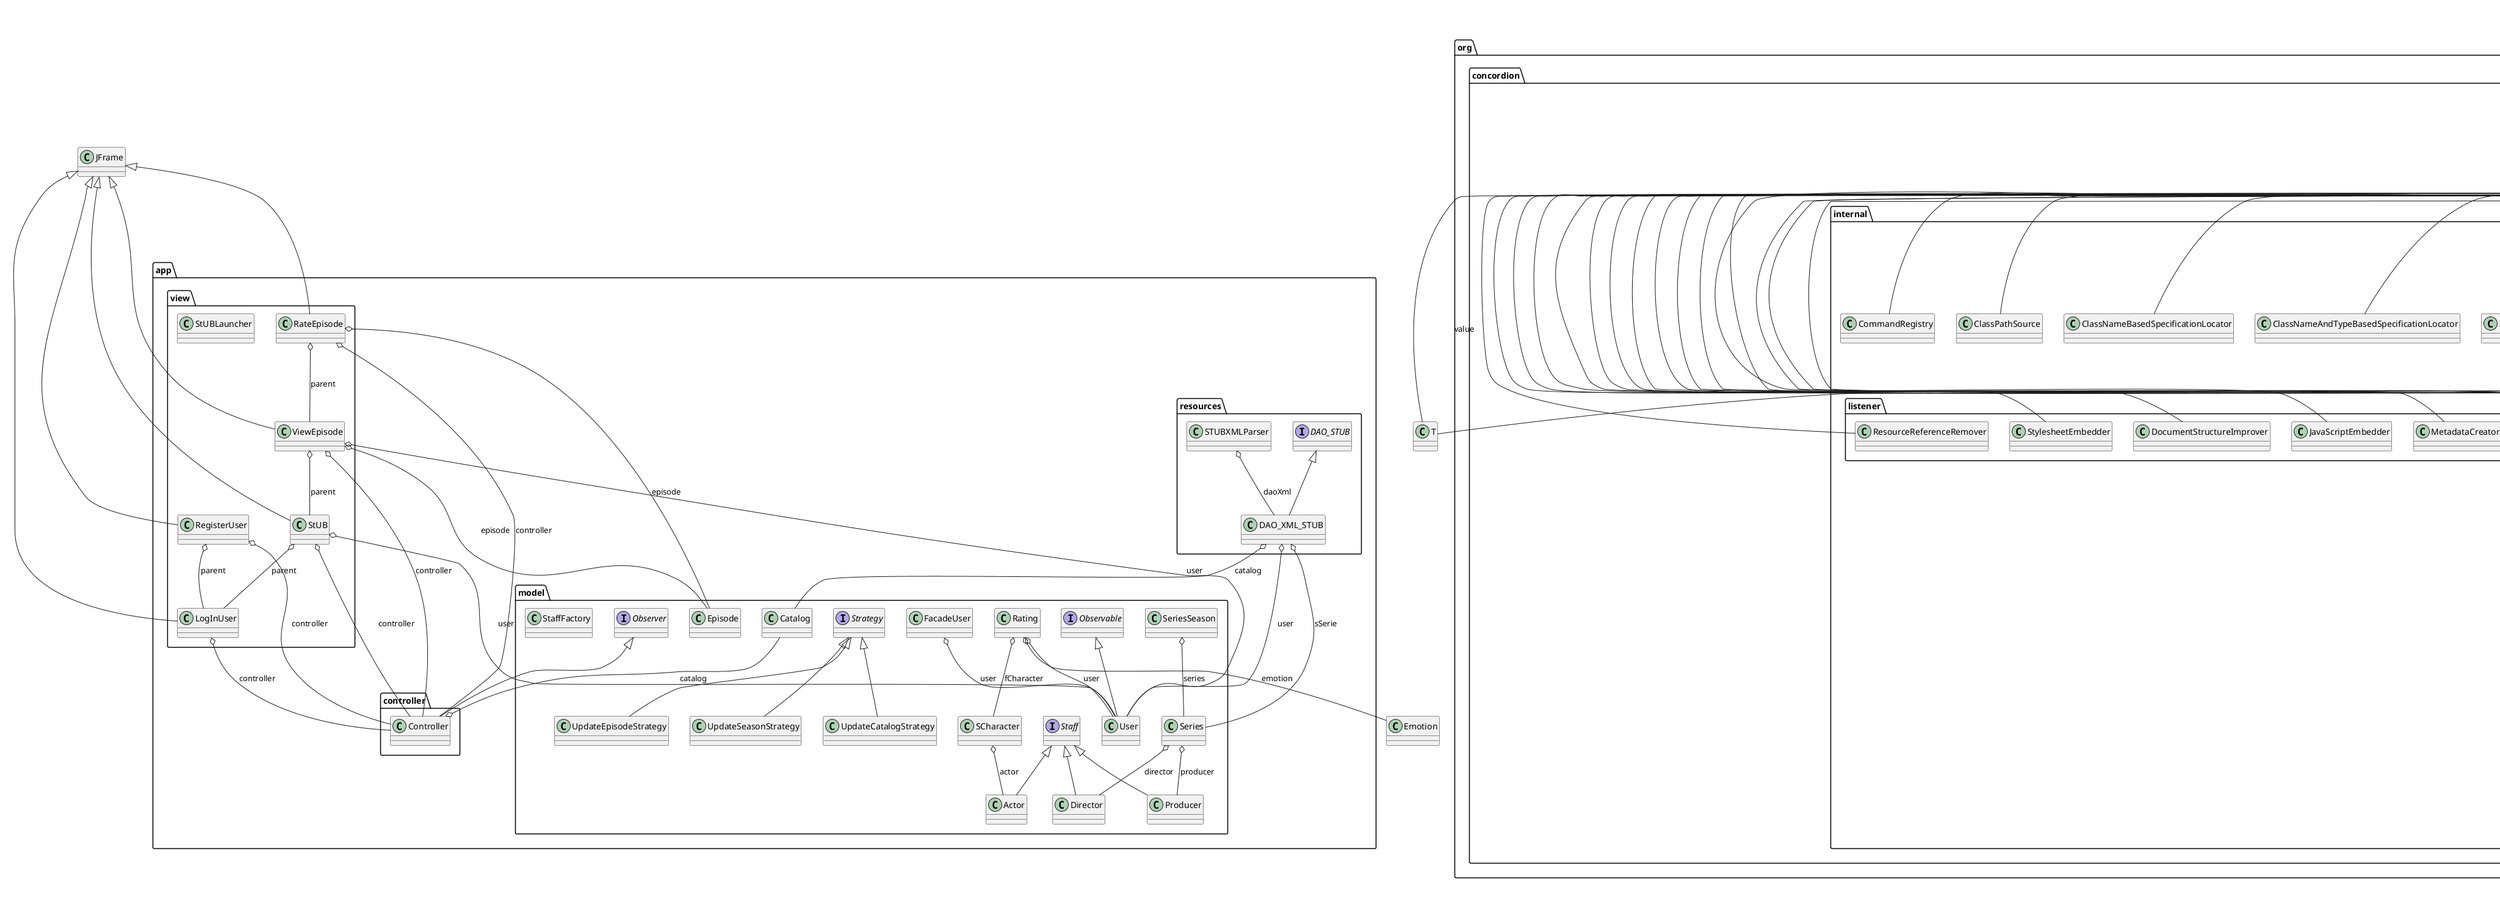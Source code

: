 @startuml

title __STUB_YESTE_GUERRERO_CABEZAS's Class Diagram__\n

  package org.concordion {
    package org.concordion.internal {
      package org.concordion.internal.command {
        package org.concordion.internal.command.strategies {
          abstract class AbstractChangingOrderRowsMatchStrategy {
          }
        }
      }
    }
  }
  

  package org.concordion {
    package org.concordion.api {
      abstract class AbstractCommand {
      }
    }
  }
  

  package org.concordion {
    package org.concordion.api {
      abstract class AbstractCommandDecorator {
      }
    }
  }
  

  package org.concordion {
    package org.concordion.api {
      package org.concordion.api.listener {
        abstract class AbstractElementEvent {
        }
      }
    }
  }
  

  package org.concordion {
    package org.concordion.internal {
      abstract class AbstractResultSummary {
      }
    }
  }
  

  package org.concordion {
    package org.concordion.api {
      package org.concordion.api.listener {
        abstract class AbstractRunEvent {
        }
      }
    }
  }
  

  package app.model {
    class Actor {
    }
  }
  

  package org.concordion {
    package org.concordion.api {
      interface AfterExample {
      }
    }
  }
  

  package org.concordion {
    package org.concordion.api {
      interface AfterSpecification {
      }
    }
  }
  

  package org.concordion {
    package org.concordion.api {
      interface AfterSuite {
      }
    }
  }
  

  package org.concordion {
    package org.concordion.internal {
      package org.concordion.internal.util {
        class Announcer {
        }
      }
    }
  }
  

  package org.concordion {
    package org.concordion.internal {
      package org.concordion.internal.command {
        class AssertEqualsCommand {
        }
      }
    }
  }
  

  package org.concordion {
    package org.concordion.api {
      package org.concordion.api.listener {
        interface AssertEqualsListener {
        }
      }
    }
  }
  

  package org.concordion {
    package org.concordion.api {
      package org.concordion.api.listener {
        class AssertFailureEvent {
        }
      }
    }
  }
  

  package org.concordion {
    package org.concordion.internal {
      package org.concordion.internal.command {
        class AssertFalseCommand {
        }
      }
    }
  }
  

  package org.concordion {
    package org.concordion.api {
      package org.concordion.api.listener {
        interface AssertFalseListener {
        }
      }
    }
  }
  

  package org.concordion {
    package org.concordion.api {
      package org.concordion.api.listener {
        interface AssertListener {
        }
      }
    }
  }
  

  package org.concordion {
    package org.concordion.internal {
      package org.concordion.internal.listener {
        class AssertResultRenderer {
        }
      }
    }
  }
  

  package org.concordion {
    package org.concordion.api {
      package org.concordion.api.listener {
        class AssertSuccessEvent {
        }
      }
    }
  }
  

  package org.concordion {
    package org.concordion.internal {
      package org.concordion.internal.command {
        class AssertTrueCommand {
        }
      }
    }
  }
  

  package org.concordion {
    package org.concordion.api {
      package org.concordion.api.listener {
        interface AssertTrueListener {
        }
      }
    }
  }
  

  package org.concordion {
    package org.concordion.internal {
      package org.concordion.internal.parser.support {
        class Attribute {
        }
      }
    }
  }
  

  package org.concordion {
    package org.concordion.api {
      interface BeforeExample {
      }
    }
  }
  

  package org.concordion {
    package org.concordion.api {
      interface BeforeSpecification {
      }
    }
  }
  

  package org.concordion {
    package org.concordion.api {
      interface BeforeSuite {
      }
    }
  }
  

  package org.concordion {
    package org.concordion.internal {
      package org.concordion.internal.command {
        package org.concordion.internal.command.strategies {
          class BestMatchStrategy {
          }
        }
      }
    }
  }
  

  package org.concordion {
    package org.concordion.internal {
      package org.concordion.internal.command {
        abstract class BooleanCommand {
        }
      }
    }
  }
  

  package org.concordion {
    package org.concordion.internal {
      class BooleanExpectationChecker {
      }
    }
  }
  

  package org.concordion {
    package org.concordion.internal {
      package org.concordion.internal.listener {
        class BreadcrumbRenderer {
        }
      }
    }
  }
  

  package org.concordion {
    package org.concordion.internal {
      class BrowserStyleWhitespaceComparator {
      }
    }
  }
  

  package org.concordion {
    package org.concordion.internal {
      package org.concordion.internal.cache {
        class CacheResultSummary {
        }
      }
    }
  }
  

  package app.model {
    class Catalog {
    }
  }
  

  package org.concordion {
    package org.concordion.internal {
      class CatchAllExpectationChecker {
      }
    }
  }
  

  package org.concordion {
    package org.concordion.internal {
      class ChainOfExpectationCheckers {
      }
    }
  }
  

  package org.concordion {
    package org.concordion.internal {
      package org.concordion.internal.util {
        class Check {
        }
      }
    }
  }
  

  package org.concordion {
    package org.concordion.internal {
      class ClassNameAndTypeBasedSpecificationLocator {
      }
    }
  }
  

  package org.concordion {
    package org.concordion.internal {
      class ClassNameBasedSpecificationLocator {
      }
    }
  }
  

  package org.concordion {
    package org.concordion.internal {
      class ClassPathSource {
      }
    }
  }
  

  package org.concordion {
    package org.concordion.api {
      interface Command {
      }
    }
  }
  

  package org.concordion {
    package org.concordion.api {
      class CommandCall {
      }
    }
  }
  

  package org.concordion {
    package org.concordion.api {
      class CommandCallList {
      }
    }
  }
  

  package org.concordion {
    package org.concordion.api {
      interface CommandFactory {
      }
    }
  }
  

  package org.concordion {
    package org.concordion.internal {
      class CommandRegistry {
      }
    }
  }
  

  package org.concordion {
    package org.concordion.internal {
      package org.concordion.internal.cache {
        class CompositeRunOutput {
        }
      }
    }
  }
  

  package org.concordion {
    package org.concordion.internal {
      package org.concordion.internal.parser.support {
        class ConciseExpressionParser {
        }
      }
    }
  }
  

  package org.concordion {
    class Concordion {
    }
  }
  

  package org.concordion {
    package org.concordion.internal {
      class ConcordionAssertionError {
      }
    }
  }
  

  package org.concordion {
    package org.concordion.api {
      package org.concordion.api.listener {
        class ConcordionBuildEvent {
        }
      }
    }
  }
  

  package org.concordion {
    package org.concordion.api {
      package org.concordion.api.listener {
        interface ConcordionBuildListener {
        }
      }
    }
  }
  

  package org.concordion {
    package org.concordion.internal {
      class ConcordionBuilder {
      }
    }
  }
  

  package org.concordion {
    package org.concordion.api {
      package org.concordion.api.extension {
        interface ConcordionExtender {
        }
      }
    }
  }
  

  package org.concordion {
    package org.concordion.api {
      package org.concordion.api.extension {
        interface ConcordionExtension {
        }
      }
    }
  }
  

  package org.concordion {
    package org.concordion.api {
      package org.concordion.api.extension {
        interface ConcordionExtensionFactory {
        }
      }
    }
  }
  

  package org.concordion {
    package org.concordion.integration {
      package org.concordion.integration.junit4 {
        class ConcordionFrameworkMethod {
        }
      }
    }
  }
  

  package org.concordion {
    package org.concordion.internal {
      package org.concordion.internal.parser.markdown {
        class ConcordionHtmlSerializer {
        }
      }
    }
  }
  

  package org.concordion {
    package org.concordion.internal {
      package org.concordion.internal.parser.markdown {
        class ConcordionMarkdownException {
        }
      }
    }
  }
  

  package org.concordion {
    package org.concordion.api {
      package org.concordion.api.option {
        interface ConcordionOptions {
        }
      }
    }
  }
  

  package org.concordion {
    package org.concordion.internal {
      class ConcordionOptionsParser {
      }
    }
  }
  

  package org.concordion {
    package org.concordion.api {
      interface ConcordionResources {
      }
    }
  }
  

  package org.concordion {
    package org.concordion.internal {
      package org.concordion.internal.cache {
        class ConcordionRunOutput {
        }
      }
    }
  }
  

  package org.concordion {
    package org.concordion.integration {
      package org.concordion.integration.junit4 {
        class ConcordionRunner {
        }
      }
    }
  }
  

  package org.concordion {
    package org.concordion.api {
      interface ConcordionScoped {
      }
    }
  }
  

  package org.concordion {
    package org.concordion.internal {
      package org.concordion.internal.parser.support {
        class ConcordionStatement {
        }
      }
    }
  }
  

  package org.concordion {
    package org.concordion.internal {
      package org.concordion.internal.parser.support {
        class ConcordionSyntaxException {
        }
      }
    }
  }
  

  package org.concordion {
    package org.concordion.integration {
      package org.concordion.integration.junit3 {
        abstract class ConcordionTestCase {
        }
      }
    }
  }
  

  package org.concordion {
    package org.concordion.internal {
      class ConfigurationException {
      }
    }
  }
  

  package app.controller {
    class Controller {
    }
  }
  

  package app.resources {
    interface DAO_STUB {
    }
  }
  

  package app.resources {
    class DAO_XML_STUB {
    }
  }
  

  package org.concordion {
    package org.concordion.internal {
      package org.concordion.internal.runner {
        class DefaultConcordionRunner {
        }
      }
    }
  }
  

  package org.concordion {
    package org.concordion.internal {
      package org.concordion.internal.command {
        package org.concordion.internal.command.strategies {
          class DefaultMatchStrategy {
          }
        }
      }
    }
  }
  

  package app.model {
    class Director {
    }
  }
  

  package org.concordion {
    package org.concordion.internal {
      class DocumentParser {
      }
    }
  }
  

  package org.concordion {
    package org.concordion.api {
      package org.concordion.api.listener {
        interface DocumentParsingListener {
        }
      }
    }
  }
  

  package org.concordion {
    package org.concordion.internal {
      package org.concordion.internal.listener {
        class DocumentStructureImprover {
        }
      }
    }
  }
  

  package org.concordion {
    package org.concordion.internal {
      package org.concordion.internal.command {
        class EchoCommand {
        }
      }
    }
  }
  

  package org.concordion {
    package org.concordion.api {
      class Element {
      }
    }
  }
  

  package app.model {
    class Episode {
    }
  }
  

  package org.concordion {
    package org.concordion.api {
      interface Evaluator {
      }
    }
  }
  

  package org.concordion {
    package org.concordion.api {
      interface EvaluatorFactory {
      }
    }
  }
  

  package org.concordion {
    package org.concordion.internal {
      package org.concordion.internal.command {
        class ExampleCommand {
        }
      }
    }
  }
  

  package org.concordion {
    package org.concordion.api {
      class ExampleCommandCall {
      }
    }
  }
  

  package org.concordion {
    package org.concordion.api {
      package org.concordion.api.listener {
        class ExampleEvent {
        }
      }
    }
  }
  

  package org.concordion {
    package org.concordion.api {
      package org.concordion.api.listener {
        interface ExampleListener {
        }
      }
    }
  }
  

  package org.concordion {
    package org.concordion.api {
      interface ExampleName {
      }
    }
  }
  

  package org.concordion {
    package org.concordion.internal {
      package org.concordion.internal.command {
        package org.concordion.internal.command.executeCommand {
          class ExecuteCommand {
          }
        }
      }
    }
  }
  

  package org.concordion {
    package org.concordion.internal {
      package org.concordion.internal.command {
        package org.concordion.internal.command.executeCommand {
          package org.concordion.internal.command.executeCommand.modificationStrategies {
            class ExecuteCommandListModification {
            }
          }
        }
      }
    }
  }
  

  package org.concordion {
    package org.concordion.internal {
      package org.concordion.internal.command {
        package org.concordion.internal.command.executeCommand {
          package org.concordion.internal.command.executeCommand.modificationStrategies {
            abstract class ExecuteCommandModification {
            }
          }
        }
      }
    }
  }
  

  package org.concordion {
    package org.concordion.internal {
      package org.concordion.internal.command {
        package org.concordion.internal.command.executeCommand {
          package org.concordion.internal.command.executeCommand.modificationStrategies {
            class ExecuteCommandTableModification {
            }
          }
        }
      }
    }
  }
  

  package org.concordion {
    package org.concordion.api {
      package org.concordion.api.listener {
        class ExecuteEvent {
        }
      }
    }
  }
  

  package org.concordion {
    package org.concordion.api {
      package org.concordion.api.listener {
        interface ExecuteListener {
        }
      }
    }
  }
  

  package org.concordion {
    package org.concordion.internal {
      interface ExpectationChecker {
      }
    }
  }
  

  package org.concordion {
    package org.concordion.api {
      interface ExpectedToFail {
      }
    }
  }
  

  package org.concordion {
    package org.concordion.api {
      interface ExpectedToPass {
      }
    }
  }
  

  package org.concordion {
    package org.concordion.api {
      package org.concordion.api.listener {
        class ExpressionEvaluatedEvent {
        }
      }
    }
  }
  

  package org.concordion {
    package org.concordion.internal {
      interface ExpressionValidator {
      }
    }
  }
  

  package org.concordion {
    package org.concordion.api {
      package org.concordion.api.extension {
        interface Extension {
        }
      }
    }
  }
  

  package org.concordion {
    package org.concordion.internal {
      package org.concordion.internal.extension {
        class ExtensionChecker {
        }
      }
    }
  }
  

  package org.concordion {
    package org.concordion.internal {
      package org.concordion.internal.extension {
        class ExtensionInitialisationException {
        }
      }
    }
  }
  

  package org.concordion {
    package org.concordion.api {
      package org.concordion.api.extension {
        interface Extensions {
        }
      }
    }
  }
  

  package app.model {
    class FacadeUser {
    }
  }
  

  package org.concordion {
    package org.concordion.api {
      interface FailFast {
      }
    }
  }
  

  package org.concordion {
    package org.concordion.internal {
      class FailFastException {
      }
    }
  }
  

  package org.concordion {
    package org.concordion.internal {
      class FileTarget {
      }
    }
  }
  

  package org.concordion {
    package org.concordion.internal {
      class FileTargetWithSuffix {
      }
    }
  }
  

  package org.concordion {
    package org.concordion.api {
      interface Fixture {
      }
    }
  }
  

  package org.concordion {
    package org.concordion.api {
      interface FixtureDeclarations {
      }
    }
  }
  

  package org.concordion {
    package org.concordion.internal {
      package org.concordion.internal.listener {
        class FixtureExampleHook {
        }
      }
    }
  }
  

  package org.concordion {
    package org.concordion.internal {
      package org.concordion.internal.extension {
        class FixtureExtensionLoader {
        }
      }
    }
  }
  

  package org.concordion {
    package org.concordion.internal {
      class FixtureInstance {
      }
    }
  }
  

  package org.concordion {
    package org.concordion.internal {
      class FixtureOptionsLoader {
      }
    }
  }
  

  package org.concordion {
    package org.concordion.internal {
      class FixtureRunner {
      }
    }
  }
  

  package org.concordion {
    package org.concordion.internal {
      class FixtureSpecificationMapper {
      }
    }
  }
  

  package org.concordion {
    package org.concordion.internal {
      class FixtureType {
      }
    }
  }
  

  package org.concordion {
    package org.concordion.api {
      interface FullOGNL {
      }
    }
  }
  

  package org.concordion {
    package org.concordion.api {
      enum ImplementationStatus {
      }
    }
  }
  

  package org.concordion {
    package org.concordion.internal {
      enum ImplementationStatusChecker {
      }
    }
  }
  

  package org.concordion {
    package org.concordion.internal {
      class InvalidExpressionException {
      }
    }
  }
  

  package org.concordion {
    package org.concordion.integration {
      package org.concordion.integration.junit3 {
        class JUnit3FrameworkProvider {
        }
      }
    }
  }
  

  package org.concordion {
    package org.concordion.integration {
      package org.concordion.integration.junit4 {
        class JUnit4FrameworkProvider {
        }
      }
    }
  }
  

  package org.concordion {
    package org.concordion.internal {
      package org.concordion.internal.listener {
        class JavaScriptEmbedder {
        }
      }
    }
  }
  

  package org.concordion {
    package org.concordion.internal {
      package org.concordion.internal.listener {
        class JavaScriptLinker {
        }
      }
    }
  }
  

  package org.concordion {
    package org.concordion.internal {
      package org.concordion.internal.command {
        package org.concordion.internal.command.strategies {
          class KeyMatchStrategy {
          }
        }
      }
    }
  }
  

  package org.concordion {
    package org.concordion.internal {
      package org.concordion.internal.parser.markdown {
        class LinkNode {
        }
      }
    }
  }
  

  package org.concordion {
    package org.concordion.internal {
      class ListEntry {
      }
    }
  }
  

  package org.concordion {
    package org.concordion.internal {
      class ListSupport {
      }
    }
  }
  

  package org.concordion {
    package org.concordion.internal {
      package org.concordion.internal.command {
        class LocalTextDecorator {
        }
      }
    }
  }
  

  package app.view {
    class LogInUser {
    }
  }
  

  package org.concordion {
    package org.concordion.internal {
      package org.concordion.internal.parser.markdown {
        class MarkdownConverter {
        }
      }
    }
  }
  

  package org.concordion {
    package org.concordion.api {
      package org.concordion.api.option {
        enum MarkdownExtensions {
        }
      }
    }
  }
  

  package org.concordion {
    package org.concordion.internal {
      package org.concordion.internal.parser.markdown {
        class MarkdownParser {
        }
      }
    }
  }
  

  package org.concordion {
    package org.concordion.internal {
      package org.concordion.internal.listener {
        class MetadataCreator {
        }
      }
    }
  }
  

  package org.concordion {
    package org.concordion.api {
      package org.concordion.api.listener {
        class MissingRowEvent {
        }
      }
    }
  }
  

  package org.concordion {
    package org.concordion.internal {
      class MultiPattern {
      }
    }
  }
  

  package org.concordion {
    package org.concordion.api {
      class MultiValueResult {
      }
    }
  }
  

  package app.model {
    interface Observable {
    }
  }
  

  package app.model {
    interface Observer {
    }
  }
  

  package org.concordion {
    package org.concordion.internal {
      class OgnlEvaluator {
      }
    }
  }
  

  package org.concordion {
    package org.concordion.internal {
      class OgnlEvaluatorFactory {
      }
    }
  }
  

  package org.concordion {
    package org.concordion.api {
      package org.concordion.api.listener {
        class OuterExampleEvent {
        }
      }
    }
  }
  

  package org.concordion {
    package org.concordion.api {
      package org.concordion.api.listener {
        interface OuterExampleListener {
        }
      }
    }
  }
  

  package org.concordion {
    package org.concordion.internal {
      package org.concordion.internal.listener {
        class PageFooterRenderer {
        }
      }
    }
  }
  

  package org.concordion {
    package org.concordion.internal {
      interface ParameterSupplier {
      }
    }
  }
  

  package org.concordion {
    package org.concordion.internal {
      class ParsingException {
      }
    }
  }
  

  package app.model {
    class Producer {
    }
  }
  

  package app.view {
    class RateEpisode {
    }
  }
  

  package app.model {
    class Rating {
    }
  }
  

  package app.view {
    class RegisterUser {
    }
  }
  

  package org.concordion {
    package org.concordion.api {
      class Resource {
      }
    }
  }
  

  package org.concordion {
    package org.concordion.internal {
      class ResourceFinder {
      }
    }
  }
  

  package org.concordion {
    package org.concordion.internal {
      package org.concordion.internal.listener {
        class ResourceReferenceRemover {
        }
      }
    }
  }
  

  package org.concordion {
    package org.concordion.internal {
      class ResourceToCopy {
      }
    }
  }
  

  package org.concordion {
    package org.concordion.api {
      enum Result {
      }
    }
  }
  

  package org.concordion {
    package org.concordion.internal {
      package org.concordion.internal.command {
        interface ResultAnnouncer {
        }
      }
    }
  }
  

  package org.concordion {
    package org.concordion.api {
      interface ResultRecorder {
      }
    }
  }
  

  package org.concordion {
    package org.concordion.api {
      interface ResultSummary {
      }
    }
  }
  

  package org.concordion {
    package org.concordion.internal {
      class Row {
      }
    }
  }
  

  package org.concordion {
    package org.concordion.internal {
      package org.concordion.internal.command {
        package org.concordion.internal.command.strategies {
          abstract class RowsMatchStrategy {
          }
        }
      }
    }
  }
  

  package org.concordion {
    package org.concordion.internal {
      package org.concordion.internal.command {
        class RunCommand {
        }
      }
    }
  }
  

  package org.concordion {
    package org.concordion.internal {
      package org.concordion.internal.parser.markdown {
        class RunCommandLinkRenderer {
        }
      }
    }
  }
  

  package org.concordion {
    package org.concordion.api {
      package org.concordion.api.listener {
        class RunFailureEvent {
        }
      }
    }
  }
  

  package org.concordion {
    package org.concordion.api {
      package org.concordion.api.listener {
        class RunIgnoreEvent {
        }
      }
    }
  }
  

  package org.concordion {
    package org.concordion.api {
      package org.concordion.api.listener {
        interface RunListener {
        }
      }
    }
  }
  

  package org.concordion {
    package org.concordion.internal {
      interface RunOutput {
      }
    }
  }
  

  package org.concordion {
    package org.concordion.internal {
      package org.concordion.internal.listener {
        class RunResultRenderer {
        }
      }
    }
  }
  

  package org.concordion {
    package org.concordion.internal {
      package org.concordion.internal.cache {
        enum RunResultsCache {
        }
      }
    }
  }
  

  package org.concordion {
    package org.concordion.api {
      package org.concordion.api.listener {
        class RunStartedEvent {
        }
      }
    }
  }
  

  package org.concordion {
    package org.concordion.api {
      interface RunStrategy {
      }
    }
  }
  

  package org.concordion {
    package org.concordion.api {
      package org.concordion.api.listener {
        class RunSuccessEvent {
        }
      }
    }
  }
  

  package org.concordion {
    package org.concordion.api {
      interface Runner {
      }
    }
  }
  

  package org.concordion {
    package org.concordion.api {
      interface RunnerFactory {
      }
    }
  }
  

  package app.model {
    class SCharacter {
    }
  }
  

  package app.resources {
    class STUBXMLParser {
    }
  }
  

  package org.concordion {
    package org.concordion.api {
      enum Scope {
      }
    }
  }
  

  package org.concordion {
    package org.concordion.internal {
      package org.concordion.internal.scopedObjects {
        interface ScopedField {
        }
      }
    }
  }
  

  package org.concordion {
    package org.concordion.internal {
      package org.concordion.internal.scopedObjects {
        class ScopedFieldImpl {
        }
      }
    }
  }
  

  package org.concordion {
    package org.concordion.internal {
      package org.concordion.internal.scopedObjects {
        class ScopedFieldStore {
        }
      }
    }
  }
  

  package org.concordion {
    package org.concordion.internal {
      package org.concordion.internal.scopedObjects {
        interface ScopedObject {
        }
      }
    }
  }
  

  package org.concordion {
    package org.concordion.internal {
      package org.concordion.internal.scopedObjects {
        enum ScopedObjectFactory {
        }
      }
    }
  }
  

  package org.concordion {
    package org.concordion.api {
      abstract class ScopedObjectHolder {
      }
    }
  }
  

  package org.concordion {
    package org.concordion.internal {
      package org.concordion.internal.scopedObjects {
        class ScopedObjectImpl {
        }
      }
    }
  }
  

  package org.concordion {
    package org.concordion.internal {
      package org.concordion.internal.scopedObjects {
        class ScopedObjectRepository {
        }
      }
    }
  }
  

  package org.concordion {
    package org.concordion.internal {
      package org.concordion.internal.command {
        class SequentialRunStrategy {
        }
      }
    }
  }
  

  package app.model {
    class Series {
    }
  }
  

  package app.model {
    class SeriesSeason {
    }
  }
  

  package org.concordion {
    package org.concordion.internal {
      package org.concordion.internal.command {
        class SetCommand {
        }
      }
    }
  }
  

  package org.concordion {
    package org.concordion.api {
      package org.concordion.api.listener {
        class SetEvent {
        }
      }
    }
  }
  

  package org.concordion {
    package org.concordion.api {
      package org.concordion.api.listener {
        interface SetListener {
        }
      }
    }
  }
  

  package org.concordion {
    package org.concordion.internal {
      class SimpleEvaluator {
      }
    }
  }
  

  package org.concordion {
    package org.concordion.internal {
      class SimpleEvaluatorFactory {
      }
    }
  }
  

  package org.concordion {
    package org.concordion.internal {
      package org.concordion.internal.util {
        class SimpleFormatter {
        }
      }
    }
  }
  

  package org.concordion {
    package org.concordion.internal {
      class SingleParameterSupplier {
      }
    }
  }
  

  package org.concordion {
    package org.concordion.internal {
      class SingleResultSummary {
      }
    }
  }
  

  package org.concordion {
    package org.concordion.api {
      interface Source {
      }
    }
  }
  

  package org.concordion {
    package org.concordion.api {
      enum SourceType {
      }
    }
  }
  

  package org.concordion {
    package org.concordion.api {
      interface Specification {
      }
    }
  }
  

  package org.concordion {
    package org.concordion.api {
      interface SpecificationByExample {
      }
    }
  }
  

  package org.concordion {
    package org.concordion.internal {
      package org.concordion.internal.command {
        class SpecificationCommand {
        }
      }
    }
  }
  

  package org.concordion {
    package org.concordion.api {
      interface SpecificationConverter {
      }
    }
  }
  

  package org.concordion {
    package org.concordion.internal {
      interface SpecificationDescriber {
      }
    }
  }
  

  package org.concordion {
    package org.concordion.internal {
      package org.concordion.internal.listener {
        class SpecificationExporter {
        }
      }
    }
  }
  

  package org.concordion {
    package org.concordion.api {
      interface SpecificationLocator {
      }
    }
  }
  

  package org.concordion {
    package org.concordion.api {
      interface SpecificationLocatorWithType {
      }
    }
  }
  

  package org.concordion {
    package org.concordion.api {
      package org.concordion.api.listener {
        class SpecificationProcessingEvent {
        }
      }
    }
  }
  

  package org.concordion {
    package org.concordion.api {
      package org.concordion.api.listener {
        interface SpecificationProcessingListener {
        }
      }
    }
  }
  

  package org.concordion {
    package org.concordion.api {
      interface SpecificationReader {
      }
    }
  }
  

  package org.concordion {
    package org.concordion.internal {
      class SpecificationToSpecificationByExampleAdaptor {
      }
    }
  }
  

  package org.concordion {
    package org.concordion.internal {
      class SpecificationType {
      }
    }
  }
  

  package app.view {
    class StUB {
    }
  }
  

  package app.view {
    class StUBLauncher {
    }
  }
  

  package app.model {
    interface Staff {
    }
  }
  

  package app.model {
    class StaffFactory {
    }
  }
  

  package app.model {
    interface Strategy {
    }
  }
  

  package org.concordion {
    package org.concordion.internal {
      package org.concordion.internal.listener {
        class StylesheetEmbedder {
        }
      }
    }
  }
  

  package org.concordion {
    package org.concordion.internal {
      package org.concordion.internal.listener {
        class StylesheetLinker {
        }
      }
    }
  }
  

  package org.concordion {
    package org.concordion.internal {
      class SummarizingResultRecorder {
      }
    }
  }
  

  package org.concordion {
    package org.concordion.api {
      package org.concordion.api.listener {
        class SurplusRowEvent {
        }
      }
    }
  }
  

  package org.concordion {
    package org.concordion.internal {
      class SystemPropertiesRunnerFactory {
      }
    }
  }
  

  package org.concordion {
    package org.concordion.internal {
      class Table {
      }
    }
  }
  

  package org.concordion {
    package org.concordion.internal {
      class TableSupport {
      }
    }
  }
  

  package org.concordion {
    package org.concordion.api {
      interface Target {
      }
    }
  }
  

  package org.concordion {
    package org.concordion.integration {
      interface TestFrameworkProvider {
      }
    }
  }
  

  package org.concordion {
    package org.concordion.internal {
      package org.concordion.internal.command {
        class ThrowableCatchingDecorator {
        }
      }
    }
  }
  

  package org.concordion {
    package org.concordion.api {
      package org.concordion.api.listener {
        class ThrowableCaughtEvent {
        }
      }
    }
  }
  

  package org.concordion {
    package org.concordion.api {
      package org.concordion.api.listener {
        interface ThrowableCaughtListener {
        }
      }
    }
  }
  

  package org.concordion {
    package org.concordion.internal {
      package org.concordion.internal.command {
        class ThrowableCaughtPublisher {
        }
      }
    }
  }
  

  package org.concordion {
    package org.concordion.internal {
      package org.concordion.internal.listener {
        class ThrowableRenderer {
        }
      }
    }
  }
  

  package org.concordion {
    package org.concordion.internal {
      class UnableToBuildConcordionException {
      }
    }
  }
  

  package org.concordion {
    package org.concordion.api {
      interface Unimplemented {
      }
    }
  }
  

  package app.model {
    class UpdateCatalogStrategy {
    }
  }
  

  package app.model {
    class UpdateEpisodeStrategy {
    }
  }
  

  package app.model {
    class UpdateSeasonStrategy {
    }
  }
  

  package app.model {
    class User {
    }
  }
  

  package org.concordion {
    package org.concordion.internal {
      package org.concordion.internal.command {
        class VerifyRowsCommand {
        }
      }
    }
  }
  

  package org.concordion {
    package org.concordion.api {
      package org.concordion.api.listener {
        interface VerifyRowsListener {
        }
      }
    }
  }
  

  package org.concordion {
    package org.concordion.internal {
      package org.concordion.internal.listener {
        class VerifyRowsResultRenderer {
        }
      }
    }
  }
  

  package app.view {
    class ViewEpisode {
    }
  }
  

  package org.concordion {
    package org.concordion.internal {
      class XMLParser {
      }
    }
  }
  

  package org.concordion {
    package org.concordion.internal {
      class XMLSpecification {
      }
    }
  }
  

  package org.concordion {
    package org.concordion.internal {
      class XMLSpecificationReader {
      }
    }
  }
  

  package org.concordion {
    package org.concordion.internal {
      package org.concordion.internal.parser.markdown {
        class XhtmlConverter {
        }
      }
    }
  }
  

  AbstractCommand -up-|> Command
  AbstractCommandDecorator -up-|> Command
  AbstractResultSummary -up-|> ResultSummary
  Actor -up-|> Staff
  Announcer o-- T : proxy
  AssertResultRenderer -up-|> AssertEqualsListener
  AssertResultRenderer -up-|> AssertTrueListener
  AssertResultRenderer -up-|> AssertFalseListener
  BooleanExpectationChecker -up-|> ExpectationChecker
  BreadcrumbRenderer -up-|> SpecificationProcessingListener
  BrowserStyleWhitespaceComparator -up-|> Comparator
  CatchAllExpectationChecker -up-|> ExpectationChecker
  ChainOfExpectationCheckers -up-|> ExpectationChecker
  ClassNameAndTypeBasedSpecificationLocator -up-|> SpecificationLocatorWithType
  ClassNameBasedSpecificationLocator -up-|> SpecificationLocator
  ClassPathSource -up-|> Source
  CommandCall o-- CommandCall : parent
  CommandRegistry -up-|> CommandFactory
  CompositeRunOutput -up-|> RunOutput
  ConcordionBuilder -up-|> ConcordionExtender
  ConcordionFrameworkMethod o-- ConcordionRunnerInterface : runner
  ConcordionRunOutput -up-|> RunOutput
  Controller -up-|> Observer
  Controller o-- Catalog : catalog
  DAO_XML_STUB -up-|> DAO_STUB
  DAO_XML_STUB o-- Catalog : catalog
  DAO_XML_STUB o-- Series : sSerie
  DAO_XML_STUB o-- User : user
  DefaultConcordionRunner -up-|> Runner
  Director -up-|> Staff
  DocumentStructureImprover -up-|> DocumentParsingListener
  FacadeUser o-- User : user
  FileTarget -up-|> Target
  FileTargetWithSuffix -up-|> Target
  FixtureExampleHook -up-|> OuterExampleListener
  FixtureExampleHook -up-|> ExampleListener
  FixtureInstance -up-|> Fixture
  FixtureInstance -up-|> FixtureDeclarations
  FixtureType -up-|> FixtureDeclarations
  JUnit3FrameworkProvider -up-|> TestFrameworkProvider
  JUnit4FrameworkProvider -up-|> TestFrameworkProvider
  JavaScriptEmbedder -up-|> DocumentParsingListener
  JavaScriptLinker -up-|> DocumentParsingListener
  JavaScriptLinker -up-|> SpecificationProcessingListener
  LogInUser -up-|> JFrame
  LogInUser o-- Controller : controller
  MarkdownConverter -up-|> SpecificationConverter
  MetadataCreator -up-|> DocumentParsingListener
  OgnlEvaluator -up-|> Evaluator
  OgnlEvaluatorFactory -up-|> EvaluatorFactory
  PageFooterRenderer -up-|> SpecificationProcessingListener
  Producer -up-|> Staff
  RateEpisode -up-|> JFrame
  RateEpisode o-- ViewEpisode : parent
  RateEpisode o-- Controller : controller
  RateEpisode o-- Episode : episode
  Rating o-- Emotion : emotion
  Rating o-- SCharacter : fCharacter
  Rating o-- User : user
  RegisterUser -up-|> JFrame
  RegisterUser o-- Controller : controller
  RegisterUser o-- LogInUser : parent
  ResourceReferenceRemover -up-|> DocumentParsingListener
  RunResultRenderer -up-|> RunListener
  SCharacter o-- Actor : actor
  STUBXMLParser o-- DAO_XML_STUB : daoXml
  ScopedFieldImpl -up-|> ScopedField
  ScopedObjectHolder o-- T : value
  ScopedObjectImpl -up-|> ScopedObject
  SequentialRunStrategy -up-|> RunStrategy
  Series o-- Producer : producer
  Series o-- Director : director
  SeriesSeason o-- Series : series
  SimpleEvaluatorFactory -up-|> EvaluatorFactory
  SingleParameterSupplier -up-|> ParameterSupplier
  SingleResultSummary -up-|> ResultSummary
  SpecificationExporter -up-|> SpecificationProcessingListener
  SpecificationExporter -up-|> SpecificationDescriber
  SpecificationToSpecificationByExampleAdaptor -up-|> SpecificationByExample
  StUB -up-|> JFrame
  StUB o-- Controller : controller
  StUB o-- User : user
  StUB o-- LogInUser : parent
  StylesheetEmbedder -up-|> DocumentParsingListener
  StylesheetLinker -up-|> DocumentParsingListener
  StylesheetLinker -up-|> SpecificationProcessingListener
  SummarizingResultRecorder -up-|> ResultRecorder
  SummarizingResultRecorder -up-|> ResultSummary
  SystemPropertiesRunnerFactory -up-|> RunnerFactory
  ThrowableCaughtPublisher -up-|> ThrowableCaughtListener
  ThrowableRenderer -up-|> ThrowableCaughtListener
  UpdateCatalogStrategy -up-|> Strategy
  UpdateEpisodeStrategy -up-|> Strategy
  UpdateSeasonStrategy -up-|> Strategy
  User -up-|> Observable
  VerifyRowsResultRenderer -up-|> VerifyRowsListener
  ViewEpisode -up-|> JFrame
  ViewEpisode o-- Controller : controller
  ViewEpisode o-- StUB : parent
  ViewEpisode o-- Episode : episode
  ViewEpisode o-- User : user
  XMLSpecification -up-|> SpecificationByExample
  XMLSpecificationReader -up-|> SpecificationReader
  XhtmlConverter -up-|> SpecificationConverter


right footer


PlantUML diagram generated by SketchIt! (https://bitbucket.org/pmesmeur/sketch.it)
For more information about this tool, please contact philippe.mesmeur@gmail.com
endfooter

@enduml

